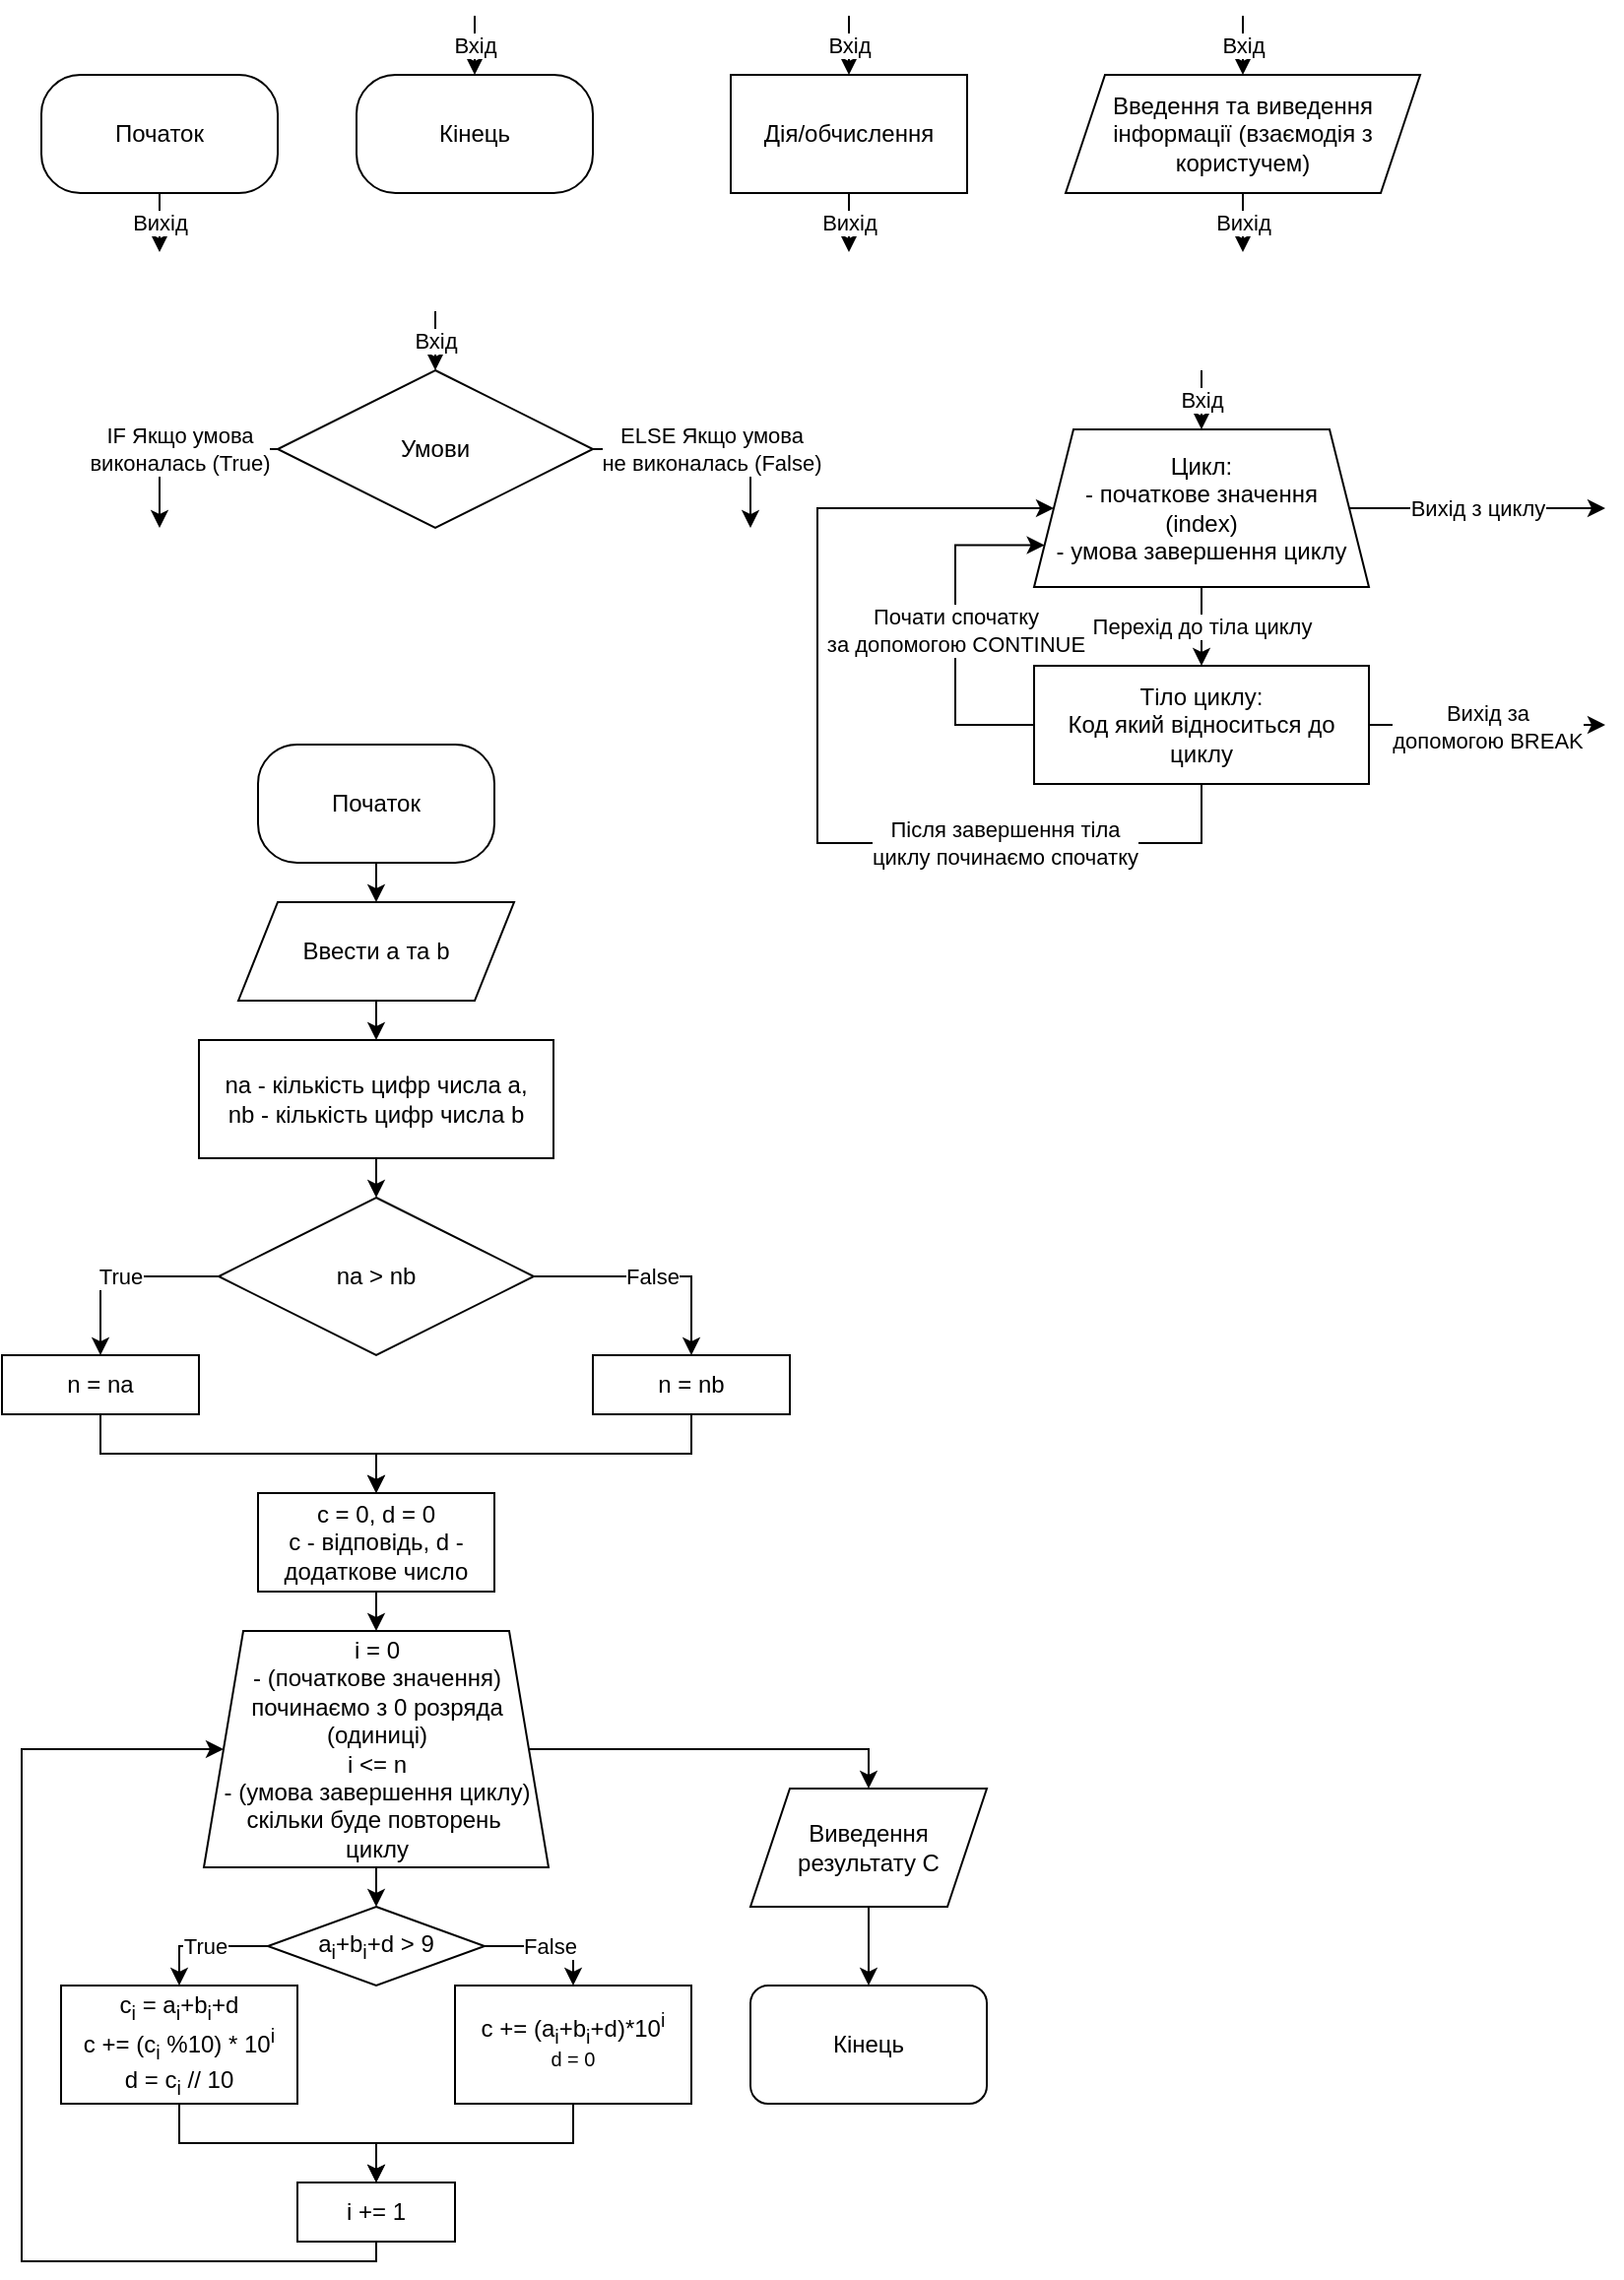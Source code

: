 <mxfile version="20.8.12" type="device"><diagram name="Сторінка-1" id="P5nSPJJqy9oknr5CKvVx"><mxGraphModel dx="768" dy="515" grid="1" gridSize="10" guides="1" tooltips="1" connect="1" arrows="1" fold="1" page="1" pageScale="1" pageWidth="827" pageHeight="1169" math="0" shadow="0"><root><mxCell id="0"/><mxCell id="1" parent="0"/><mxCell id="B0u2ETrJ3mhsS1kBaEsb-3" value="Вихід" style="edgeStyle=orthogonalEdgeStyle;rounded=0;orthogonalLoop=1;jettySize=auto;html=1;exitX=0.5;exitY=1;exitDx=0;exitDy=0;" edge="1" parent="1" source="B0u2ETrJ3mhsS1kBaEsb-1"><mxGeometry relative="1" as="geometry"><mxPoint x="80" y="140" as="targetPoint"/></mxGeometry></mxCell><mxCell id="B0u2ETrJ3mhsS1kBaEsb-1" value="Початок" style="rounded=1;whiteSpace=wrap;html=1;arcSize=33;" vertex="1" parent="1"><mxGeometry x="20" y="50" width="120" height="60" as="geometry"/></mxCell><mxCell id="B0u2ETrJ3mhsS1kBaEsb-4" value="Вхід" style="edgeStyle=orthogonalEdgeStyle;rounded=0;orthogonalLoop=1;jettySize=auto;html=1;exitX=0.5;exitY=0;exitDx=0;exitDy=0;startArrow=classic;startFill=1;endArrow=none;endFill=0;" edge="1" parent="1" source="B0u2ETrJ3mhsS1kBaEsb-2"><mxGeometry relative="1" as="geometry"><mxPoint x="240" y="20" as="targetPoint"/></mxGeometry></mxCell><mxCell id="B0u2ETrJ3mhsS1kBaEsb-2" value="Кінець" style="rounded=1;whiteSpace=wrap;html=1;arcSize=33;" vertex="1" parent="1"><mxGeometry x="180" y="50" width="120" height="60" as="geometry"/></mxCell><mxCell id="B0u2ETrJ3mhsS1kBaEsb-6" value="Вхід" style="edgeStyle=orthogonalEdgeStyle;rounded=0;orthogonalLoop=1;jettySize=auto;html=1;exitX=0.5;exitY=0;exitDx=0;exitDy=0;startArrow=classic;startFill=1;endArrow=none;endFill=0;" edge="1" parent="1" source="B0u2ETrJ3mhsS1kBaEsb-5"><mxGeometry relative="1" as="geometry"><mxPoint x="430" y="20" as="targetPoint"/></mxGeometry></mxCell><mxCell id="B0u2ETrJ3mhsS1kBaEsb-7" value="Вихід" style="edgeStyle=orthogonalEdgeStyle;rounded=0;orthogonalLoop=1;jettySize=auto;html=1;exitX=0.5;exitY=1;exitDx=0;exitDy=0;startArrow=none;startFill=0;endArrow=classic;endFill=1;" edge="1" parent="1" source="B0u2ETrJ3mhsS1kBaEsb-5"><mxGeometry relative="1" as="geometry"><mxPoint x="430" y="140" as="targetPoint"/></mxGeometry></mxCell><mxCell id="B0u2ETrJ3mhsS1kBaEsb-5" value="Дія/обчислення" style="rounded=0;whiteSpace=wrap;html=1;" vertex="1" parent="1"><mxGeometry x="370" y="50" width="120" height="60" as="geometry"/></mxCell><mxCell id="B0u2ETrJ3mhsS1kBaEsb-9" value="Вхід" style="edgeStyle=orthogonalEdgeStyle;rounded=0;orthogonalLoop=1;jettySize=auto;html=1;exitX=0.5;exitY=0;exitDx=0;exitDy=0;startArrow=classic;startFill=1;endArrow=none;endFill=0;" edge="1" parent="1" source="B0u2ETrJ3mhsS1kBaEsb-8"><mxGeometry relative="1" as="geometry"><mxPoint x="630" y="20" as="targetPoint"/></mxGeometry></mxCell><mxCell id="B0u2ETrJ3mhsS1kBaEsb-10" value="Вихід" style="edgeStyle=orthogonalEdgeStyle;rounded=0;orthogonalLoop=1;jettySize=auto;html=1;exitX=0.5;exitY=1;exitDx=0;exitDy=0;startArrow=none;startFill=0;endArrow=classic;endFill=1;" edge="1" parent="1" source="B0u2ETrJ3mhsS1kBaEsb-8"><mxGeometry relative="1" as="geometry"><mxPoint x="630" y="140" as="targetPoint"/></mxGeometry></mxCell><mxCell id="B0u2ETrJ3mhsS1kBaEsb-8" value="Введення та виведення інформації (взаємодія з користучем)" style="shape=parallelogram;perimeter=parallelogramPerimeter;whiteSpace=wrap;html=1;fixedSize=1;" vertex="1" parent="1"><mxGeometry x="540" y="50" width="180" height="60" as="geometry"/></mxCell><mxCell id="B0u2ETrJ3mhsS1kBaEsb-12" value="Вхід" style="edgeStyle=orthogonalEdgeStyle;rounded=0;orthogonalLoop=1;jettySize=auto;html=1;exitX=0.5;exitY=0;exitDx=0;exitDy=0;startArrow=classic;startFill=1;endArrow=none;endFill=0;" edge="1" parent="1" source="B0u2ETrJ3mhsS1kBaEsb-11"><mxGeometry relative="1" as="geometry"><mxPoint x="220" y="170" as="targetPoint"/></mxGeometry></mxCell><mxCell id="B0u2ETrJ3mhsS1kBaEsb-13" value="IF Якщо умова &lt;br&gt;виконалась (True)" style="edgeStyle=orthogonalEdgeStyle;rounded=0;orthogonalLoop=1;jettySize=auto;html=1;exitX=0;exitY=0.5;exitDx=0;exitDy=0;startArrow=none;startFill=0;endArrow=classic;endFill=1;" edge="1" parent="1" source="B0u2ETrJ3mhsS1kBaEsb-11"><mxGeometry relative="1" as="geometry"><mxPoint x="80" y="280" as="targetPoint"/><Array as="points"><mxPoint x="80" y="240"/><mxPoint x="80" y="280"/></Array></mxGeometry></mxCell><mxCell id="B0u2ETrJ3mhsS1kBaEsb-14" value="ELSE Якщо умова &lt;br&gt;не виконалась (False)" style="edgeStyle=orthogonalEdgeStyle;rounded=0;orthogonalLoop=1;jettySize=auto;html=1;exitX=1;exitY=0.5;exitDx=0;exitDy=0;startArrow=none;startFill=0;endArrow=classic;endFill=1;" edge="1" parent="1" source="B0u2ETrJ3mhsS1kBaEsb-11"><mxGeometry relative="1" as="geometry"><mxPoint x="380" y="280" as="targetPoint"/><Array as="points"><mxPoint x="380" y="240"/></Array></mxGeometry></mxCell><mxCell id="B0u2ETrJ3mhsS1kBaEsb-11" value="Умови" style="rhombus;whiteSpace=wrap;html=1;" vertex="1" parent="1"><mxGeometry x="140" y="200" width="160" height="80" as="geometry"/></mxCell><mxCell id="B0u2ETrJ3mhsS1kBaEsb-20" value="Вхід" style="edgeStyle=orthogonalEdgeStyle;rounded=0;orthogonalLoop=1;jettySize=auto;html=1;exitX=0.5;exitY=0;exitDx=0;exitDy=0;startArrow=classic;startFill=1;endArrow=none;endFill=0;" edge="1" parent="1" source="B0u2ETrJ3mhsS1kBaEsb-19"><mxGeometry relative="1" as="geometry"><mxPoint x="609" y="200" as="targetPoint"/><Array as="points"><mxPoint x="609" y="200"/></Array></mxGeometry></mxCell><mxCell id="B0u2ETrJ3mhsS1kBaEsb-21" value="Вихід з циклу" style="edgeStyle=orthogonalEdgeStyle;rounded=0;orthogonalLoop=1;jettySize=auto;html=1;exitX=1;exitY=0.5;exitDx=0;exitDy=0;startArrow=none;startFill=0;endArrow=classic;endFill=1;" edge="1" parent="1" source="B0u2ETrJ3mhsS1kBaEsb-19"><mxGeometry relative="1" as="geometry"><mxPoint x="814" y="270" as="targetPoint"/><Array as="points"><mxPoint x="754" y="270"/></Array></mxGeometry></mxCell><mxCell id="B0u2ETrJ3mhsS1kBaEsb-23" value="Перехід до тіла циклу" style="edgeStyle=orthogonalEdgeStyle;rounded=0;orthogonalLoop=1;jettySize=auto;html=1;exitX=0.5;exitY=1;exitDx=0;exitDy=0;entryX=0.5;entryY=0;entryDx=0;entryDy=0;startArrow=none;startFill=0;endArrow=classic;endFill=1;" edge="1" parent="1" source="B0u2ETrJ3mhsS1kBaEsb-19" target="B0u2ETrJ3mhsS1kBaEsb-22"><mxGeometry relative="1" as="geometry"/></mxCell><mxCell id="B0u2ETrJ3mhsS1kBaEsb-19" value="Цикл:&lt;br&gt;- початкове значення &lt;br&gt;(index)&lt;br&gt;- умова завершення циклу" style="shape=trapezoid;perimeter=trapezoidPerimeter;whiteSpace=wrap;html=1;fixedSize=1;" vertex="1" parent="1"><mxGeometry x="524" y="230" width="170" height="80" as="geometry"/></mxCell><mxCell id="B0u2ETrJ3mhsS1kBaEsb-24" value="Вихід за &lt;br&gt;допомогою BREAK" style="edgeStyle=orthogonalEdgeStyle;rounded=0;orthogonalLoop=1;jettySize=auto;html=1;exitX=1;exitY=0.5;exitDx=0;exitDy=0;startArrow=none;startFill=0;endArrow=classic;endFill=1;" edge="1" parent="1" source="B0u2ETrJ3mhsS1kBaEsb-22"><mxGeometry relative="1" as="geometry"><mxPoint x="814" y="380" as="targetPoint"/></mxGeometry></mxCell><mxCell id="B0u2ETrJ3mhsS1kBaEsb-25" value="Після завершення тіла &lt;br&gt;циклу починаємо спочатку" style="edgeStyle=orthogonalEdgeStyle;rounded=0;orthogonalLoop=1;jettySize=auto;html=1;exitX=0.5;exitY=1;exitDx=0;exitDy=0;entryX=0;entryY=0.5;entryDx=0;entryDy=0;startArrow=none;startFill=0;endArrow=classic;endFill=1;" edge="1" parent="1" source="B0u2ETrJ3mhsS1kBaEsb-22" target="B0u2ETrJ3mhsS1kBaEsb-19"><mxGeometry x="-0.494" relative="1" as="geometry"><Array as="points"><mxPoint x="609" y="440"/><mxPoint x="414" y="440"/><mxPoint x="414" y="270"/></Array><mxPoint as="offset"/></mxGeometry></mxCell><mxCell id="B0u2ETrJ3mhsS1kBaEsb-26" value="Почати спочатку &lt;br&gt;за допомогою CONTINUE" style="edgeStyle=orthogonalEdgeStyle;rounded=0;orthogonalLoop=1;jettySize=auto;html=1;exitX=0;exitY=0.5;exitDx=0;exitDy=0;entryX=0;entryY=0.75;entryDx=0;entryDy=0;startArrow=none;startFill=0;endArrow=classic;endFill=1;" edge="1" parent="1" source="B0u2ETrJ3mhsS1kBaEsb-22" target="B0u2ETrJ3mhsS1kBaEsb-19"><mxGeometry relative="1" as="geometry"><Array as="points"><mxPoint x="484" y="380"/><mxPoint x="484" y="289"/></Array></mxGeometry></mxCell><mxCell id="B0u2ETrJ3mhsS1kBaEsb-22" value="Тіло циклу:&lt;br&gt;Код який відноситься до циклу" style="rounded=0;whiteSpace=wrap;html=1;" vertex="1" parent="1"><mxGeometry x="524" y="350" width="170" height="60" as="geometry"/></mxCell><mxCell id="B0u2ETrJ3mhsS1kBaEsb-29" style="edgeStyle=orthogonalEdgeStyle;rounded=0;orthogonalLoop=1;jettySize=auto;html=1;exitX=0.5;exitY=1;exitDx=0;exitDy=0;entryX=0.5;entryY=0;entryDx=0;entryDy=0;startArrow=none;startFill=0;endArrow=classic;endFill=1;" edge="1" parent="1" source="B0u2ETrJ3mhsS1kBaEsb-27" target="B0u2ETrJ3mhsS1kBaEsb-28"><mxGeometry relative="1" as="geometry"/></mxCell><mxCell id="B0u2ETrJ3mhsS1kBaEsb-27" value="Початок" style="rounded=1;whiteSpace=wrap;html=1;arcSize=33;" vertex="1" parent="1"><mxGeometry x="130" y="390" width="120" height="60" as="geometry"/></mxCell><mxCell id="B0u2ETrJ3mhsS1kBaEsb-31" style="edgeStyle=orthogonalEdgeStyle;rounded=0;orthogonalLoop=1;jettySize=auto;html=1;exitX=0.5;exitY=1;exitDx=0;exitDy=0;entryX=0.5;entryY=0;entryDx=0;entryDy=0;startArrow=none;startFill=0;endArrow=classic;endFill=1;" edge="1" parent="1" source="B0u2ETrJ3mhsS1kBaEsb-28" target="B0u2ETrJ3mhsS1kBaEsb-30"><mxGeometry relative="1" as="geometry"/></mxCell><mxCell id="B0u2ETrJ3mhsS1kBaEsb-28" value="Ввести a та b" style="shape=parallelogram;perimeter=parallelogramPerimeter;whiteSpace=wrap;html=1;fixedSize=1;" vertex="1" parent="1"><mxGeometry x="120" y="470" width="140" height="50" as="geometry"/></mxCell><mxCell id="B0u2ETrJ3mhsS1kBaEsb-36" style="edgeStyle=orthogonalEdgeStyle;rounded=0;orthogonalLoop=1;jettySize=auto;html=1;exitX=0.5;exitY=1;exitDx=0;exitDy=0;entryX=0.5;entryY=0;entryDx=0;entryDy=0;startArrow=none;startFill=0;endArrow=classic;endFill=1;" edge="1" parent="1" source="B0u2ETrJ3mhsS1kBaEsb-30" target="B0u2ETrJ3mhsS1kBaEsb-35"><mxGeometry relative="1" as="geometry"/></mxCell><mxCell id="B0u2ETrJ3mhsS1kBaEsb-30" value="na - кількість цифр числа a,&lt;br&gt;nb - кількість цифр числа b" style="rounded=0;whiteSpace=wrap;html=1;" vertex="1" parent="1"><mxGeometry x="100" y="540" width="180" height="60" as="geometry"/></mxCell><mxCell id="B0u2ETrJ3mhsS1kBaEsb-33" value="True" style="edgeStyle=orthogonalEdgeStyle;rounded=0;orthogonalLoop=1;jettySize=auto;html=1;exitX=0;exitY=0.5;exitDx=0;exitDy=0;startArrow=none;startFill=0;endArrow=classic;endFill=1;entryX=0.5;entryY=0;entryDx=0;entryDy=0;" edge="1" parent="1" source="B0u2ETrJ3mhsS1kBaEsb-35" target="B0u2ETrJ3mhsS1kBaEsb-37"><mxGeometry relative="1" as="geometry"><mxPoint x="50" y="700" as="targetPoint"/><Array as="points"><mxPoint x="50" y="660"/></Array></mxGeometry></mxCell><mxCell id="B0u2ETrJ3mhsS1kBaEsb-34" value="False" style="edgeStyle=orthogonalEdgeStyle;rounded=0;orthogonalLoop=1;jettySize=auto;html=1;exitX=1;exitY=0.5;exitDx=0;exitDy=0;startArrow=none;startFill=0;endArrow=classic;endFill=1;entryX=0.5;entryY=0;entryDx=0;entryDy=0;" edge="1" parent="1" source="B0u2ETrJ3mhsS1kBaEsb-35" target="B0u2ETrJ3mhsS1kBaEsb-38"><mxGeometry relative="1" as="geometry"><mxPoint x="350" y="700" as="targetPoint"/><Array as="points"><mxPoint x="350" y="660"/></Array></mxGeometry></mxCell><mxCell id="B0u2ETrJ3mhsS1kBaEsb-35" value="na &amp;gt; nb" style="rhombus;whiteSpace=wrap;html=1;" vertex="1" parent="1"><mxGeometry x="110" y="620" width="160" height="80" as="geometry"/></mxCell><mxCell id="B0u2ETrJ3mhsS1kBaEsb-44" style="edgeStyle=orthogonalEdgeStyle;rounded=0;orthogonalLoop=1;jettySize=auto;html=1;exitX=0.5;exitY=1;exitDx=0;exitDy=0;entryX=0.5;entryY=0;entryDx=0;entryDy=0;startArrow=none;startFill=0;endArrow=classic;endFill=1;" edge="1" parent="1" source="B0u2ETrJ3mhsS1kBaEsb-37" target="B0u2ETrJ3mhsS1kBaEsb-42"><mxGeometry relative="1" as="geometry"/></mxCell><mxCell id="B0u2ETrJ3mhsS1kBaEsb-37" value="n = na" style="rounded=0;whiteSpace=wrap;html=1;" vertex="1" parent="1"><mxGeometry y="700" width="100" height="30" as="geometry"/></mxCell><mxCell id="B0u2ETrJ3mhsS1kBaEsb-43" style="edgeStyle=orthogonalEdgeStyle;rounded=0;orthogonalLoop=1;jettySize=auto;html=1;exitX=0.5;exitY=1;exitDx=0;exitDy=0;entryX=0.5;entryY=0;entryDx=0;entryDy=0;startArrow=none;startFill=0;endArrow=classic;endFill=1;" edge="1" parent="1" source="B0u2ETrJ3mhsS1kBaEsb-38" target="B0u2ETrJ3mhsS1kBaEsb-42"><mxGeometry relative="1" as="geometry"/></mxCell><mxCell id="B0u2ETrJ3mhsS1kBaEsb-38" value="n = nb" style="rounded=0;whiteSpace=wrap;html=1;" vertex="1" parent="1"><mxGeometry x="300" y="700" width="100" height="30" as="geometry"/></mxCell><mxCell id="B0u2ETrJ3mhsS1kBaEsb-47" style="edgeStyle=orthogonalEdgeStyle;rounded=0;orthogonalLoop=1;jettySize=auto;html=1;exitX=0.5;exitY=1;exitDx=0;exitDy=0;entryX=0.5;entryY=0;entryDx=0;entryDy=0;startArrow=none;startFill=0;endArrow=classic;endFill=1;" edge="1" parent="1" source="B0u2ETrJ3mhsS1kBaEsb-39" target="B0u2ETrJ3mhsS1kBaEsb-46"><mxGeometry relative="1" as="geometry"/></mxCell><mxCell id="B0u2ETrJ3mhsS1kBaEsb-59" style="edgeStyle=orthogonalEdgeStyle;rounded=0;orthogonalLoop=1;jettySize=auto;html=1;exitX=0;exitY=0.5;exitDx=0;exitDy=0;entryX=0.5;entryY=1;entryDx=0;entryDy=0;startArrow=classic;startFill=1;endArrow=none;endFill=0;" edge="1" parent="1" source="B0u2ETrJ3mhsS1kBaEsb-39" target="B0u2ETrJ3mhsS1kBaEsb-55"><mxGeometry relative="1" as="geometry"><Array as="points"><mxPoint x="10" y="900"/><mxPoint x="10" y="1160"/><mxPoint x="190" y="1160"/></Array></mxGeometry></mxCell><mxCell id="B0u2ETrJ3mhsS1kBaEsb-64" style="edgeStyle=orthogonalEdgeStyle;rounded=0;orthogonalLoop=1;jettySize=auto;html=1;exitX=1;exitY=0.5;exitDx=0;exitDy=0;entryX=0.5;entryY=0;entryDx=0;entryDy=0;startArrow=none;startFill=0;endArrow=classic;endFill=1;" edge="1" parent="1" source="B0u2ETrJ3mhsS1kBaEsb-39" target="B0u2ETrJ3mhsS1kBaEsb-60"><mxGeometry relative="1" as="geometry"/></mxCell><mxCell id="B0u2ETrJ3mhsS1kBaEsb-39" value="i = 0 &lt;br&gt;- (початкове значення)&lt;br&gt;починаємо з 0 розряда&lt;br&gt;(одиниці)&lt;br&gt;i &amp;lt;= n&lt;br&gt;- (умова завершення циклу)&lt;br&gt;скільки буде повторень&amp;nbsp;&lt;br&gt;циклу" style="shape=trapezoid;perimeter=trapezoidPerimeter;whiteSpace=wrap;html=1;fixedSize=1;" vertex="1" parent="1"><mxGeometry x="102.5" y="840" width="175" height="120" as="geometry"/></mxCell><mxCell id="B0u2ETrJ3mhsS1kBaEsb-45" style="edgeStyle=orthogonalEdgeStyle;rounded=0;orthogonalLoop=1;jettySize=auto;html=1;exitX=0.5;exitY=1;exitDx=0;exitDy=0;entryX=0.5;entryY=0;entryDx=0;entryDy=0;startArrow=none;startFill=0;endArrow=classic;endFill=1;" edge="1" parent="1" source="B0u2ETrJ3mhsS1kBaEsb-42" target="B0u2ETrJ3mhsS1kBaEsb-39"><mxGeometry relative="1" as="geometry"/></mxCell><mxCell id="B0u2ETrJ3mhsS1kBaEsb-42" value="с = 0, d = 0&lt;br&gt;c - відповідь, d - додаткове число" style="rounded=0;whiteSpace=wrap;html=1;" vertex="1" parent="1"><mxGeometry x="130" y="770" width="120" height="50" as="geometry"/></mxCell><mxCell id="B0u2ETrJ3mhsS1kBaEsb-48" value="True" style="edgeStyle=orthogonalEdgeStyle;rounded=0;orthogonalLoop=1;jettySize=auto;html=1;startArrow=none;startFill=0;endArrow=classic;endFill=1;entryX=0.5;entryY=0;entryDx=0;entryDy=0;exitX=0;exitY=0.5;exitDx=0;exitDy=0;" edge="1" parent="1" source="B0u2ETrJ3mhsS1kBaEsb-46" target="B0u2ETrJ3mhsS1kBaEsb-49"><mxGeometry relative="1" as="geometry"><mxPoint x="90" y="1020" as="targetPoint"/><mxPoint x="115" y="1000" as="sourcePoint"/></mxGeometry></mxCell><mxCell id="B0u2ETrJ3mhsS1kBaEsb-52" value="False" style="edgeStyle=orthogonalEdgeStyle;rounded=0;orthogonalLoop=1;jettySize=auto;html=1;startArrow=none;startFill=0;endArrow=classic;endFill=1;entryX=0.5;entryY=0;entryDx=0;entryDy=0;" edge="1" parent="1" source="B0u2ETrJ3mhsS1kBaEsb-46" target="B0u2ETrJ3mhsS1kBaEsb-51"><mxGeometry relative="1" as="geometry"><Array as="points"><mxPoint x="290" y="1000"/></Array></mxGeometry></mxCell><mxCell id="B0u2ETrJ3mhsS1kBaEsb-46" value="a&lt;sub&gt;i&lt;/sub&gt;+b&lt;sub&gt;i&lt;/sub&gt;+d &amp;gt; 9" style="rhombus;whiteSpace=wrap;html=1;" vertex="1" parent="1"><mxGeometry x="135" y="980" width="110" height="40" as="geometry"/></mxCell><mxCell id="B0u2ETrJ3mhsS1kBaEsb-57" style="edgeStyle=orthogonalEdgeStyle;rounded=0;orthogonalLoop=1;jettySize=auto;html=1;exitX=0.5;exitY=1;exitDx=0;exitDy=0;entryX=0.5;entryY=0;entryDx=0;entryDy=0;startArrow=none;startFill=0;endArrow=classic;endFill=1;" edge="1" parent="1" source="B0u2ETrJ3mhsS1kBaEsb-49" target="B0u2ETrJ3mhsS1kBaEsb-55"><mxGeometry relative="1" as="geometry"/></mxCell><mxCell id="B0u2ETrJ3mhsS1kBaEsb-49" value="c&lt;sub&gt;i&lt;/sub&gt; = a&lt;sub&gt;i&lt;/sub&gt;+b&lt;sub&gt;i&lt;/sub&gt;+d&lt;br&gt;c += (c&lt;sub&gt;i&lt;/sub&gt;&amp;nbsp;%10) * 10&lt;sup&gt;i&lt;/sup&gt;&lt;br&gt;d = c&lt;sub&gt;i&lt;/sub&gt; // 10" style="rounded=0;whiteSpace=wrap;html=1;" vertex="1" parent="1"><mxGeometry x="30" y="1020" width="120" height="60" as="geometry"/></mxCell><mxCell id="B0u2ETrJ3mhsS1kBaEsb-56" value="" style="edgeStyle=orthogonalEdgeStyle;rounded=0;orthogonalLoop=1;jettySize=auto;html=1;startArrow=none;startFill=0;endArrow=classic;endFill=1;" edge="1" parent="1" source="B0u2ETrJ3mhsS1kBaEsb-51" target="B0u2ETrJ3mhsS1kBaEsb-55"><mxGeometry relative="1" as="geometry"/></mxCell><mxCell id="B0u2ETrJ3mhsS1kBaEsb-51" value="c += (a&lt;sub&gt;i&lt;/sub&gt;+b&lt;sub&gt;i&lt;/sub&gt;+d)*10&lt;sup&gt;i&lt;br&gt;d = 0&lt;br&gt;&lt;/sup&gt;" style="whiteSpace=wrap;html=1;" vertex="1" parent="1"><mxGeometry x="230" y="1020" width="120" height="60" as="geometry"/></mxCell><mxCell id="B0u2ETrJ3mhsS1kBaEsb-55" value="i += 1" style="whiteSpace=wrap;html=1;" vertex="1" parent="1"><mxGeometry x="150" y="1120" width="80" height="30" as="geometry"/></mxCell><mxCell id="B0u2ETrJ3mhsS1kBaEsb-63" style="edgeStyle=orthogonalEdgeStyle;rounded=0;orthogonalLoop=1;jettySize=auto;html=1;exitX=0.5;exitY=1;exitDx=0;exitDy=0;entryX=0.5;entryY=0;entryDx=0;entryDy=0;startArrow=none;startFill=0;endArrow=classic;endFill=1;" edge="1" parent="1" source="B0u2ETrJ3mhsS1kBaEsb-60" target="B0u2ETrJ3mhsS1kBaEsb-62"><mxGeometry relative="1" as="geometry"/></mxCell><mxCell id="B0u2ETrJ3mhsS1kBaEsb-60" value="Виведення результату C" style="shape=parallelogram;perimeter=parallelogramPerimeter;whiteSpace=wrap;html=1;fixedSize=1;" vertex="1" parent="1"><mxGeometry x="380" y="920" width="120" height="60" as="geometry"/></mxCell><mxCell id="B0u2ETrJ3mhsS1kBaEsb-62" value="Кінець" style="rounded=1;whiteSpace=wrap;html=1;" vertex="1" parent="1"><mxGeometry x="380" y="1020" width="120" height="60" as="geometry"/></mxCell></root></mxGraphModel></diagram></mxfile>